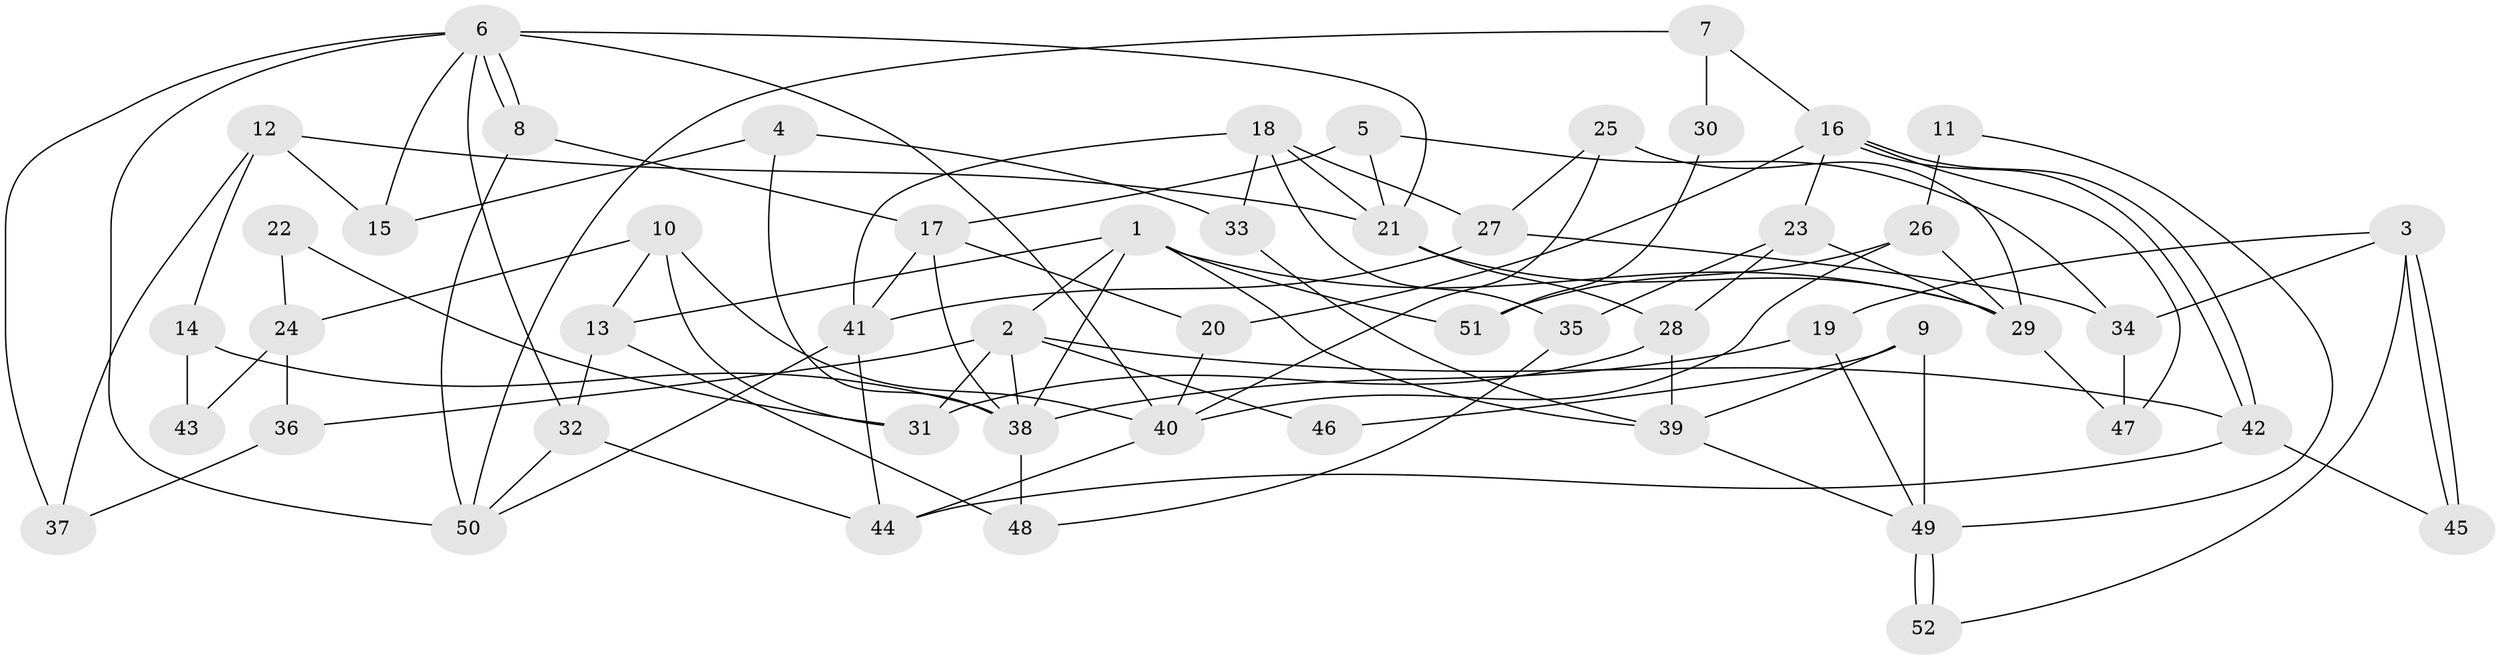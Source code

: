 // Generated by graph-tools (version 1.1) at 2025/26/03/09/25 03:26:16]
// undirected, 52 vertices, 104 edges
graph export_dot {
graph [start="1"]
  node [color=gray90,style=filled];
  1;
  2;
  3;
  4;
  5;
  6;
  7;
  8;
  9;
  10;
  11;
  12;
  13;
  14;
  15;
  16;
  17;
  18;
  19;
  20;
  21;
  22;
  23;
  24;
  25;
  26;
  27;
  28;
  29;
  30;
  31;
  32;
  33;
  34;
  35;
  36;
  37;
  38;
  39;
  40;
  41;
  42;
  43;
  44;
  45;
  46;
  47;
  48;
  49;
  50;
  51;
  52;
  1 -- 38;
  1 -- 13;
  1 -- 2;
  1 -- 29;
  1 -- 39;
  1 -- 51;
  2 -- 42;
  2 -- 31;
  2 -- 36;
  2 -- 38;
  2 -- 46;
  3 -- 45;
  3 -- 45;
  3 -- 19;
  3 -- 34;
  3 -- 52;
  4 -- 38;
  4 -- 33;
  4 -- 15;
  5 -- 21;
  5 -- 17;
  5 -- 34;
  6 -- 21;
  6 -- 8;
  6 -- 8;
  6 -- 15;
  6 -- 32;
  6 -- 37;
  6 -- 40;
  6 -- 50;
  7 -- 16;
  7 -- 50;
  7 -- 30;
  8 -- 50;
  8 -- 17;
  9 -- 39;
  9 -- 49;
  9 -- 46;
  10 -- 40;
  10 -- 31;
  10 -- 13;
  10 -- 24;
  11 -- 26;
  11 -- 49;
  12 -- 21;
  12 -- 15;
  12 -- 14;
  12 -- 37;
  13 -- 32;
  13 -- 48;
  14 -- 38;
  14 -- 43;
  16 -- 42;
  16 -- 42;
  16 -- 20;
  16 -- 23;
  16 -- 47;
  17 -- 41;
  17 -- 20;
  17 -- 38;
  18 -- 35;
  18 -- 27;
  18 -- 21;
  18 -- 33;
  18 -- 41;
  19 -- 38;
  19 -- 49;
  20 -- 40;
  21 -- 29;
  21 -- 28;
  22 -- 31;
  22 -- 24;
  23 -- 29;
  23 -- 28;
  23 -- 35;
  24 -- 36;
  24 -- 43;
  25 -- 29;
  25 -- 27;
  25 -- 40;
  26 -- 29;
  26 -- 40;
  26 -- 51;
  27 -- 34;
  27 -- 41;
  28 -- 31;
  28 -- 39;
  29 -- 47;
  30 -- 51;
  32 -- 44;
  32 -- 50;
  33 -- 39;
  34 -- 47;
  35 -- 48;
  36 -- 37;
  38 -- 48;
  39 -- 49;
  40 -- 44;
  41 -- 50;
  41 -- 44;
  42 -- 44;
  42 -- 45;
  49 -- 52;
  49 -- 52;
}
